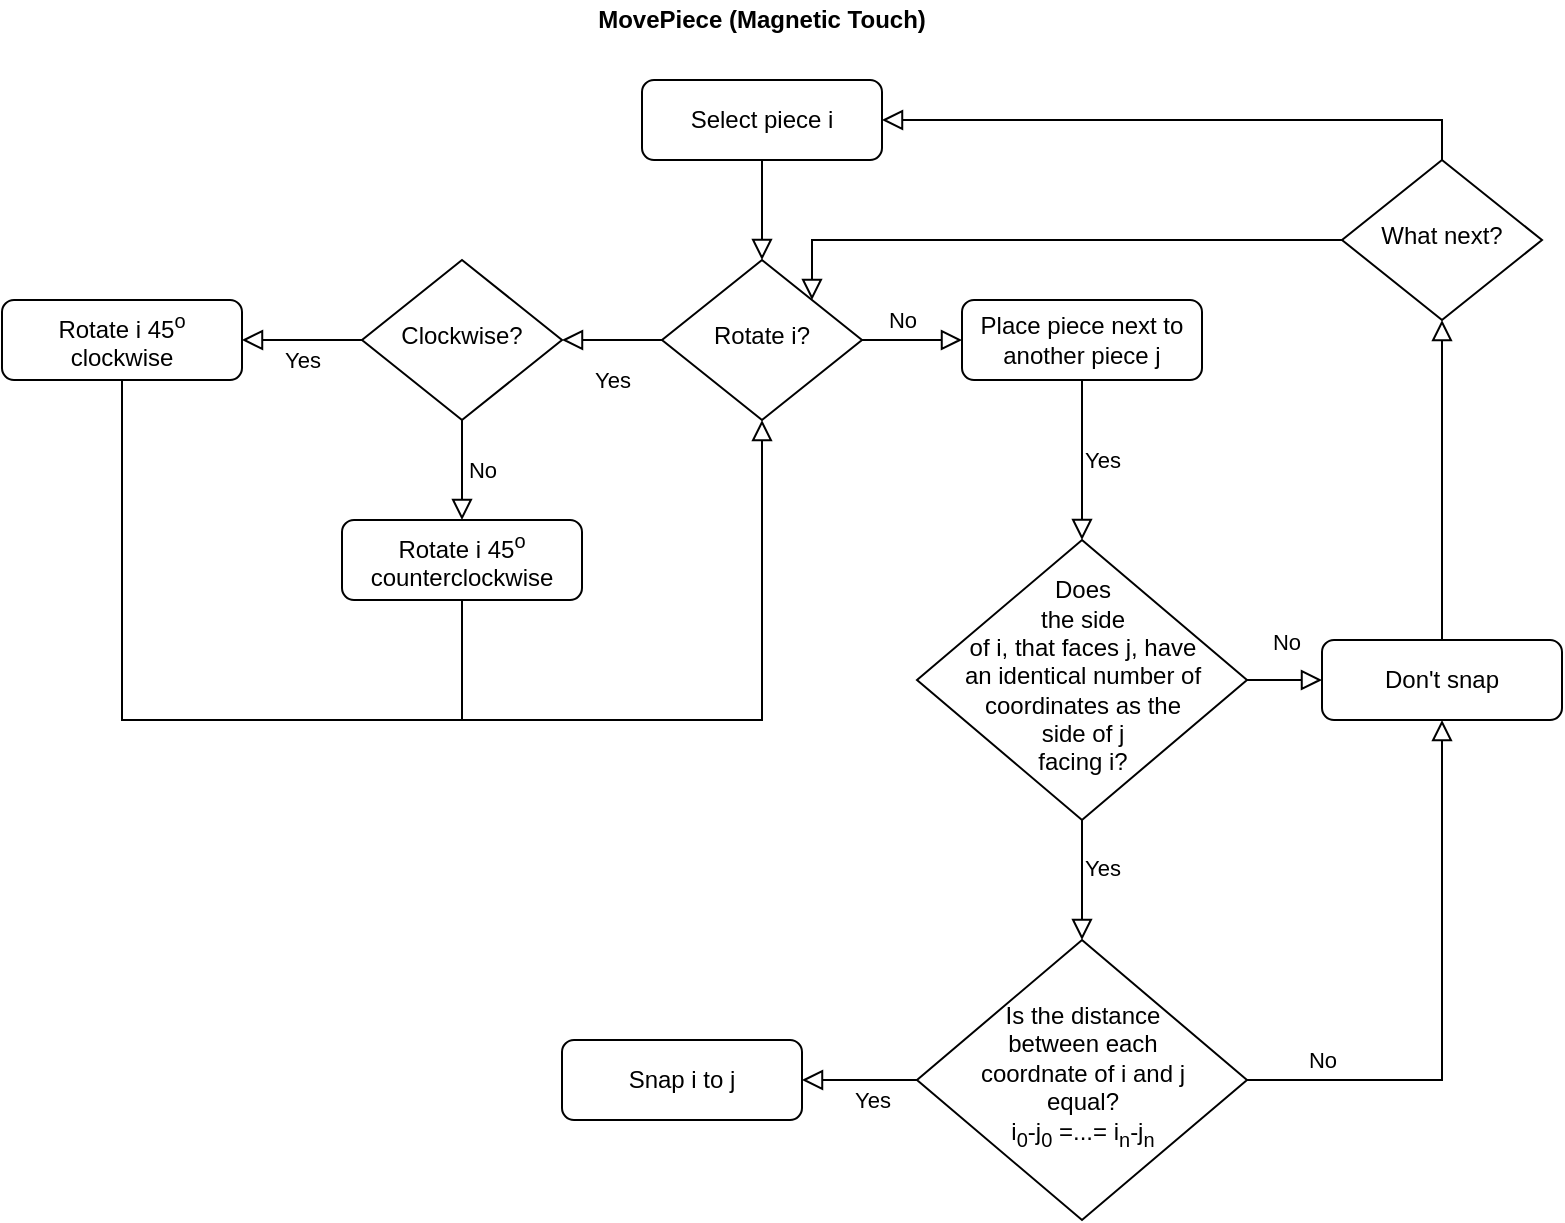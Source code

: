 <mxfile version="14.4.6" type="github">
  <diagram id="C5RBs43oDa-KdzZeNtuy" name="Page-1">
    <mxGraphModel dx="2310" dy="821" grid="1" gridSize="10" guides="1" tooltips="1" connect="1" arrows="1" fold="1" page="1" pageScale="1" pageWidth="827" pageHeight="1169" math="0" shadow="0">
      <root>
        <mxCell id="WIyWlLk6GJQsqaUBKTNV-0" />
        <mxCell id="WIyWlLk6GJQsqaUBKTNV-1" parent="WIyWlLk6GJQsqaUBKTNV-0" />
        <mxCell id="WIyWlLk6GJQsqaUBKTNV-2" value="" style="rounded=0;html=1;jettySize=auto;orthogonalLoop=1;fontSize=11;endArrow=block;endFill=0;endSize=8;strokeWidth=1;shadow=0;labelBackgroundColor=none;edgeStyle=orthogonalEdgeStyle;" parent="WIyWlLk6GJQsqaUBKTNV-1" source="WIyWlLk6GJQsqaUBKTNV-3" target="WIyWlLk6GJQsqaUBKTNV-6" edge="1">
          <mxGeometry relative="1" as="geometry" />
        </mxCell>
        <mxCell id="WIyWlLk6GJQsqaUBKTNV-3" value="Select piece i" style="rounded=1;whiteSpace=wrap;html=1;fontSize=12;glass=0;strokeWidth=1;shadow=0;" parent="WIyWlLk6GJQsqaUBKTNV-1" vertex="1">
          <mxGeometry x="160" y="80" width="120" height="40" as="geometry" />
        </mxCell>
        <mxCell id="WIyWlLk6GJQsqaUBKTNV-4" value="Yes" style="rounded=0;html=1;jettySize=auto;orthogonalLoop=1;fontSize=11;endArrow=block;endFill=0;endSize=8;strokeWidth=1;shadow=0;labelBackgroundColor=none;edgeStyle=orthogonalEdgeStyle;exitX=0;exitY=0.5;exitDx=0;exitDy=0;" parent="WIyWlLk6GJQsqaUBKTNV-1" source="WIyWlLk6GJQsqaUBKTNV-6" target="WIyWlLk6GJQsqaUBKTNV-10" edge="1">
          <mxGeometry y="20" relative="1" as="geometry">
            <mxPoint as="offset" />
          </mxGeometry>
        </mxCell>
        <mxCell id="WIyWlLk6GJQsqaUBKTNV-5" value="No" style="edgeStyle=orthogonalEdgeStyle;rounded=0;html=1;jettySize=auto;orthogonalLoop=1;fontSize=11;endArrow=block;endFill=0;endSize=8;strokeWidth=1;shadow=0;labelBackgroundColor=none;" parent="WIyWlLk6GJQsqaUBKTNV-1" source="WIyWlLk6GJQsqaUBKTNV-6" target="WIyWlLk6GJQsqaUBKTNV-7" edge="1">
          <mxGeometry x="-0.2" y="10" relative="1" as="geometry">
            <mxPoint as="offset" />
          </mxGeometry>
        </mxCell>
        <mxCell id="WIyWlLk6GJQsqaUBKTNV-6" value="Rotate i?" style="rhombus;whiteSpace=wrap;html=1;shadow=0;fontFamily=Helvetica;fontSize=12;align=center;strokeWidth=1;spacing=6;spacingTop=-4;" parent="WIyWlLk6GJQsqaUBKTNV-1" vertex="1">
          <mxGeometry x="170" y="170" width="100" height="80" as="geometry" />
        </mxCell>
        <mxCell id="WIyWlLk6GJQsqaUBKTNV-7" value="Place piece next to another piece j" style="rounded=1;whiteSpace=wrap;html=1;fontSize=12;glass=0;strokeWidth=1;shadow=0;" parent="WIyWlLk6GJQsqaUBKTNV-1" vertex="1">
          <mxGeometry x="320" y="190" width="120" height="40" as="geometry" />
        </mxCell>
        <mxCell id="WIyWlLk6GJQsqaUBKTNV-9" value="Yes" style="edgeStyle=orthogonalEdgeStyle;rounded=0;html=1;jettySize=auto;orthogonalLoop=1;fontSize=11;endArrow=block;endFill=0;endSize=8;strokeWidth=1;shadow=0;labelBackgroundColor=none;entryX=1;entryY=0.5;entryDx=0;entryDy=0;exitX=0;exitY=0.5;exitDx=0;exitDy=0;" parent="WIyWlLk6GJQsqaUBKTNV-1" source="WIyWlLk6GJQsqaUBKTNV-10" target="WIyWlLk6GJQsqaUBKTNV-12" edge="1">
          <mxGeometry y="10" relative="1" as="geometry">
            <mxPoint as="offset" />
            <Array as="points" />
          </mxGeometry>
        </mxCell>
        <mxCell id="WIyWlLk6GJQsqaUBKTNV-10" value="Clockwise?" style="rhombus;whiteSpace=wrap;html=1;shadow=0;fontFamily=Helvetica;fontSize=12;align=center;strokeWidth=1;spacing=6;spacingTop=-4;" parent="WIyWlLk6GJQsqaUBKTNV-1" vertex="1">
          <mxGeometry x="20" y="170" width="100" height="80" as="geometry" />
        </mxCell>
        <mxCell id="WIyWlLk6GJQsqaUBKTNV-11" value="&lt;div&gt;Rotate i 45&lt;sup&gt;o&lt;/sup&gt; &lt;br&gt;&lt;/div&gt;&lt;div&gt;counterclockwise&lt;/div&gt;" style="rounded=1;whiteSpace=wrap;html=1;fontSize=12;glass=0;strokeWidth=1;shadow=0;" parent="WIyWlLk6GJQsqaUBKTNV-1" vertex="1">
          <mxGeometry x="10" y="300" width="120" height="40" as="geometry" />
        </mxCell>
        <mxCell id="WIyWlLk6GJQsqaUBKTNV-12" value="&lt;div&gt;Rotate i 45&lt;sup&gt;o&lt;/sup&gt; &lt;br&gt;&lt;/div&gt;&lt;div&gt;clockwise&lt;/div&gt;" style="rounded=1;whiteSpace=wrap;html=1;fontSize=12;glass=0;strokeWidth=1;shadow=0;" parent="WIyWlLk6GJQsqaUBKTNV-1" vertex="1">
          <mxGeometry x="-160" y="190" width="120" height="40" as="geometry" />
        </mxCell>
        <mxCell id="LE05YTOuuM4sJVMLyl6s-0" value="&lt;b&gt;MovePiece (Magnetic Touch)&lt;/b&gt;" style="text;html=1;strokeColor=none;fillColor=none;align=center;verticalAlign=middle;whiteSpace=wrap;rounded=0;" vertex="1" parent="WIyWlLk6GJQsqaUBKTNV-1">
          <mxGeometry x="115" y="40" width="210" height="20" as="geometry" />
        </mxCell>
        <mxCell id="LE05YTOuuM4sJVMLyl6s-1" value="&lt;div&gt;Does &lt;br&gt;&lt;/div&gt;&lt;div&gt;the side &lt;br&gt;&lt;/div&gt;&lt;div&gt;of i, that faces j, have &lt;br&gt;&lt;/div&gt;&lt;div&gt;an identical number of coordinates as the &lt;br&gt;&lt;/div&gt;&lt;div&gt;side of j &lt;br&gt;&lt;/div&gt;&lt;div&gt;facing i?&lt;/div&gt;" style="rhombus;whiteSpace=wrap;html=1;shadow=0;fontFamily=Helvetica;fontSize=12;align=center;strokeWidth=1;spacing=6;spacingTop=-4;" vertex="1" parent="WIyWlLk6GJQsqaUBKTNV-1">
          <mxGeometry x="297.5" y="310" width="165" height="140" as="geometry" />
        </mxCell>
        <mxCell id="LE05YTOuuM4sJVMLyl6s-10" value="Don&#39;t snap" style="rounded=1;whiteSpace=wrap;html=1;fontSize=12;glass=0;strokeWidth=1;shadow=0;" vertex="1" parent="WIyWlLk6GJQsqaUBKTNV-1">
          <mxGeometry x="500" y="360" width="120" height="40" as="geometry" />
        </mxCell>
        <mxCell id="LE05YTOuuM4sJVMLyl6s-11" value="Yes" style="edgeStyle=orthogonalEdgeStyle;rounded=0;html=1;jettySize=auto;orthogonalLoop=1;fontSize=11;endArrow=block;endFill=0;endSize=8;strokeWidth=1;shadow=0;labelBackgroundColor=none;exitX=0.5;exitY=1;exitDx=0;exitDy=0;entryX=0.5;entryY=0;entryDx=0;entryDy=0;" edge="1" parent="WIyWlLk6GJQsqaUBKTNV-1" source="LE05YTOuuM4sJVMLyl6s-1">
          <mxGeometry x="-0.2" y="10" relative="1" as="geometry">
            <mxPoint as="offset" />
            <mxPoint x="630" y="180" as="sourcePoint" />
            <mxPoint x="380" y="510.0" as="targetPoint" />
          </mxGeometry>
        </mxCell>
        <mxCell id="LE05YTOuuM4sJVMLyl6s-14" value="No" style="edgeStyle=orthogonalEdgeStyle;rounded=0;html=1;jettySize=auto;orthogonalLoop=1;fontSize=11;endArrow=block;endFill=0;endSize=8;strokeWidth=1;shadow=0;labelBackgroundColor=none;entryX=0.5;entryY=0;entryDx=0;entryDy=0;exitX=0.5;exitY=1;exitDx=0;exitDy=0;" edge="1" parent="WIyWlLk6GJQsqaUBKTNV-1" source="WIyWlLk6GJQsqaUBKTNV-10" target="WIyWlLk6GJQsqaUBKTNV-11">
          <mxGeometry y="10" relative="1" as="geometry">
            <mxPoint as="offset" />
            <mxPoint x="90" y="280" as="sourcePoint" />
            <mxPoint x="30" y="280" as="targetPoint" />
            <Array as="points" />
          </mxGeometry>
        </mxCell>
        <mxCell id="LE05YTOuuM4sJVMLyl6s-15" value="" style="edgeStyle=orthogonalEdgeStyle;rounded=0;html=1;jettySize=auto;orthogonalLoop=1;fontSize=11;endArrow=block;endFill=0;endSize=8;strokeWidth=1;shadow=0;labelBackgroundColor=none;exitX=0.5;exitY=1;exitDx=0;exitDy=0;entryX=0.5;entryY=1;entryDx=0;entryDy=0;" edge="1" parent="WIyWlLk6GJQsqaUBKTNV-1" source="WIyWlLk6GJQsqaUBKTNV-12" target="WIyWlLk6GJQsqaUBKTNV-6">
          <mxGeometry x="-0.928" y="10" relative="1" as="geometry">
            <mxPoint as="offset" />
            <mxPoint x="-50" y="283" as="sourcePoint" />
            <mxPoint x="-100" y="400" as="targetPoint" />
            <Array as="points">
              <mxPoint x="-100" y="400" />
              <mxPoint x="220" y="400" />
            </Array>
          </mxGeometry>
        </mxCell>
        <mxCell id="LE05YTOuuM4sJVMLyl6s-18" value="" style="endArrow=none;html=1;entryX=0.5;entryY=1;entryDx=0;entryDy=0;" edge="1" parent="WIyWlLk6GJQsqaUBKTNV-1" target="WIyWlLk6GJQsqaUBKTNV-11">
          <mxGeometry width="50" height="50" relative="1" as="geometry">
            <mxPoint x="70" y="400" as="sourcePoint" />
            <mxPoint x="140" y="320" as="targetPoint" />
          </mxGeometry>
        </mxCell>
        <mxCell id="LE05YTOuuM4sJVMLyl6s-19" value="No" style="edgeStyle=orthogonalEdgeStyle;rounded=0;html=1;jettySize=auto;orthogonalLoop=1;fontSize=11;endArrow=block;endFill=0;endSize=8;strokeWidth=1;shadow=0;labelBackgroundColor=none;entryX=0;entryY=0.5;entryDx=0;entryDy=0;exitX=1;exitY=0.5;exitDx=0;exitDy=0;" edge="1" parent="WIyWlLk6GJQsqaUBKTNV-1" source="LE05YTOuuM4sJVMLyl6s-1" target="LE05YTOuuM4sJVMLyl6s-10">
          <mxGeometry x="0.004" y="19" relative="1" as="geometry">
            <mxPoint as="offset" />
            <mxPoint x="474" y="351" as="sourcePoint" />
            <mxPoint x="414" y="351" as="targetPoint" />
            <Array as="points" />
          </mxGeometry>
        </mxCell>
        <mxCell id="LE05YTOuuM4sJVMLyl6s-20" value="Yes" style="edgeStyle=orthogonalEdgeStyle;rounded=0;html=1;jettySize=auto;orthogonalLoop=1;fontSize=11;endArrow=block;endFill=0;endSize=8;strokeWidth=1;shadow=0;labelBackgroundColor=none;entryX=0.5;entryY=0;entryDx=0;entryDy=0;exitX=0.5;exitY=1;exitDx=0;exitDy=0;" edge="1" parent="WIyWlLk6GJQsqaUBKTNV-1" source="WIyWlLk6GJQsqaUBKTNV-7" target="LE05YTOuuM4sJVMLyl6s-1">
          <mxGeometry y="10" relative="1" as="geometry">
            <mxPoint as="offset" />
            <mxPoint x="380" y="250" as="sourcePoint" />
            <mxPoint x="320" y="250" as="targetPoint" />
            <Array as="points" />
          </mxGeometry>
        </mxCell>
        <mxCell id="LE05YTOuuM4sJVMLyl6s-21" value="&lt;div&gt;Is the distance&lt;/div&gt;&lt;div&gt;between each &lt;br&gt;&lt;/div&gt;&lt;div&gt;coordnate of i and j&lt;/div&gt;&lt;div&gt;equal? &lt;br&gt;&lt;/div&gt;&lt;div&gt;i&lt;sub&gt;0&lt;/sub&gt;-j&lt;sub&gt;0&lt;/sub&gt; =...= i&lt;sub&gt;n&lt;/sub&gt;-j&lt;sub&gt;n &lt;br&gt;&lt;/sub&gt;&lt;/div&gt;" style="rhombus;whiteSpace=wrap;html=1;shadow=0;fontFamily=Helvetica;fontSize=12;align=center;strokeWidth=1;spacing=6;spacingTop=-4;" vertex="1" parent="WIyWlLk6GJQsqaUBKTNV-1">
          <mxGeometry x="297.5" y="510" width="165" height="140" as="geometry" />
        </mxCell>
        <mxCell id="LE05YTOuuM4sJVMLyl6s-23" value="No" style="edgeStyle=orthogonalEdgeStyle;rounded=0;html=1;jettySize=auto;orthogonalLoop=1;fontSize=11;endArrow=block;endFill=0;endSize=8;strokeWidth=1;shadow=0;labelBackgroundColor=none;entryX=0.5;entryY=1;entryDx=0;entryDy=0;exitX=1;exitY=0.5;exitDx=0;exitDy=0;" edge="1" parent="WIyWlLk6GJQsqaUBKTNV-1" source="LE05YTOuuM4sJVMLyl6s-21" target="LE05YTOuuM4sJVMLyl6s-10">
          <mxGeometry x="-0.73" y="10" relative="1" as="geometry">
            <mxPoint as="offset" />
            <mxPoint x="582.5" y="470" as="sourcePoint" />
            <mxPoint x="620" y="470" as="targetPoint" />
            <Array as="points">
              <mxPoint x="560" y="580" />
            </Array>
          </mxGeometry>
        </mxCell>
        <mxCell id="LE05YTOuuM4sJVMLyl6s-24" value="Yes" style="edgeStyle=orthogonalEdgeStyle;rounded=0;html=1;jettySize=auto;orthogonalLoop=1;fontSize=11;endArrow=block;endFill=0;endSize=8;strokeWidth=1;shadow=0;labelBackgroundColor=none;exitX=0;exitY=0.5;exitDx=0;exitDy=0;" edge="1" parent="WIyWlLk6GJQsqaUBKTNV-1" source="LE05YTOuuM4sJVMLyl6s-21">
          <mxGeometry x="-0.2" y="10" relative="1" as="geometry">
            <mxPoint as="offset" />
            <mxPoint x="380" y="450.0" as="sourcePoint" />
            <mxPoint x="240" y="580" as="targetPoint" />
          </mxGeometry>
        </mxCell>
        <mxCell id="LE05YTOuuM4sJVMLyl6s-25" value="Snap i to j" style="rounded=1;whiteSpace=wrap;html=1;fontSize=12;glass=0;strokeWidth=1;shadow=0;" vertex="1" parent="WIyWlLk6GJQsqaUBKTNV-1">
          <mxGeometry x="120" y="560" width="120" height="40" as="geometry" />
        </mxCell>
        <mxCell id="LE05YTOuuM4sJVMLyl6s-27" value="" style="edgeStyle=orthogonalEdgeStyle;rounded=0;html=1;jettySize=auto;orthogonalLoop=1;fontSize=11;endArrow=block;endFill=0;endSize=8;strokeWidth=1;shadow=0;labelBackgroundColor=none;exitX=0.5;exitY=0;exitDx=0;exitDy=0;entryX=1;entryY=0.5;entryDx=0;entryDy=0;" edge="1" parent="WIyWlLk6GJQsqaUBKTNV-1" source="LE05YTOuuM4sJVMLyl6s-28" target="WIyWlLk6GJQsqaUBKTNV-3">
          <mxGeometry x="0.004" y="11" relative="1" as="geometry">
            <mxPoint as="offset" />
            <mxPoint x="510" y="330" as="sourcePoint" />
            <mxPoint x="560" y="230" as="targetPoint" />
            <Array as="points" />
          </mxGeometry>
        </mxCell>
        <mxCell id="LE05YTOuuM4sJVMLyl6s-28" value="What next?" style="rhombus;whiteSpace=wrap;html=1;shadow=0;fontFamily=Helvetica;fontSize=12;align=center;strokeWidth=1;spacing=6;spacingTop=-4;" vertex="1" parent="WIyWlLk6GJQsqaUBKTNV-1">
          <mxGeometry x="510" y="120" width="100" height="80" as="geometry" />
        </mxCell>
        <mxCell id="LE05YTOuuM4sJVMLyl6s-29" value="" style="edgeStyle=orthogonalEdgeStyle;rounded=0;html=1;jettySize=auto;orthogonalLoop=1;fontSize=11;endArrow=block;endFill=0;endSize=8;strokeWidth=1;shadow=0;labelBackgroundColor=none;exitX=0.5;exitY=0;exitDx=0;exitDy=0;entryX=0.5;entryY=1;entryDx=0;entryDy=0;" edge="1" parent="WIyWlLk6GJQsqaUBKTNV-1" source="LE05YTOuuM4sJVMLyl6s-10" target="LE05YTOuuM4sJVMLyl6s-28">
          <mxGeometry x="0.004" y="11" relative="1" as="geometry">
            <mxPoint as="offset" />
            <mxPoint x="560" y="360.0" as="sourcePoint" />
            <mxPoint x="280" y="100" as="targetPoint" />
            <Array as="points" />
          </mxGeometry>
        </mxCell>
        <mxCell id="LE05YTOuuM4sJVMLyl6s-30" value="" style="edgeStyle=orthogonalEdgeStyle;rounded=0;html=1;jettySize=auto;orthogonalLoop=1;fontSize=11;endArrow=block;endFill=0;endSize=8;strokeWidth=1;shadow=0;labelBackgroundColor=none;exitX=0;exitY=0.5;exitDx=0;exitDy=0;entryX=1;entryY=0;entryDx=0;entryDy=0;" edge="1" parent="WIyWlLk6GJQsqaUBKTNV-1" source="LE05YTOuuM4sJVMLyl6s-28" target="WIyWlLk6GJQsqaUBKTNV-6">
          <mxGeometry x="0.004" y="11" relative="1" as="geometry">
            <mxPoint as="offset" />
            <mxPoint x="560" y="120" as="sourcePoint" />
            <mxPoint x="280" y="100" as="targetPoint" />
            <Array as="points">
              <mxPoint x="245" y="160" />
            </Array>
          </mxGeometry>
        </mxCell>
      </root>
    </mxGraphModel>
  </diagram>
</mxfile>
